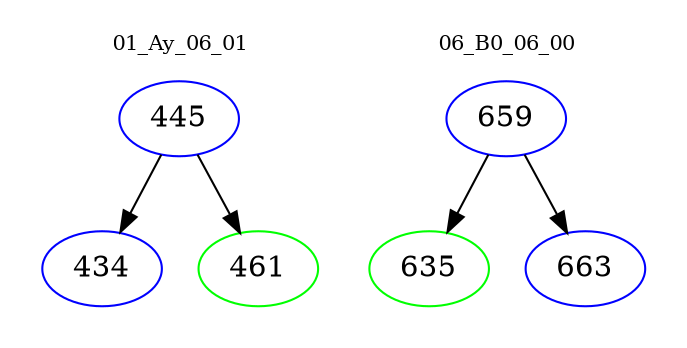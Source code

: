 digraph{
subgraph cluster_0 {
color = white
label = "01_Ay_06_01";
fontsize=10;
T0_445 [label="445", color="blue"]
T0_445 -> T0_434 [color="black"]
T0_434 [label="434", color="blue"]
T0_445 -> T0_461 [color="black"]
T0_461 [label="461", color="green"]
}
subgraph cluster_1 {
color = white
label = "06_B0_06_00";
fontsize=10;
T1_659 [label="659", color="blue"]
T1_659 -> T1_635 [color="black"]
T1_635 [label="635", color="green"]
T1_659 -> T1_663 [color="black"]
T1_663 [label="663", color="blue"]
}
}
